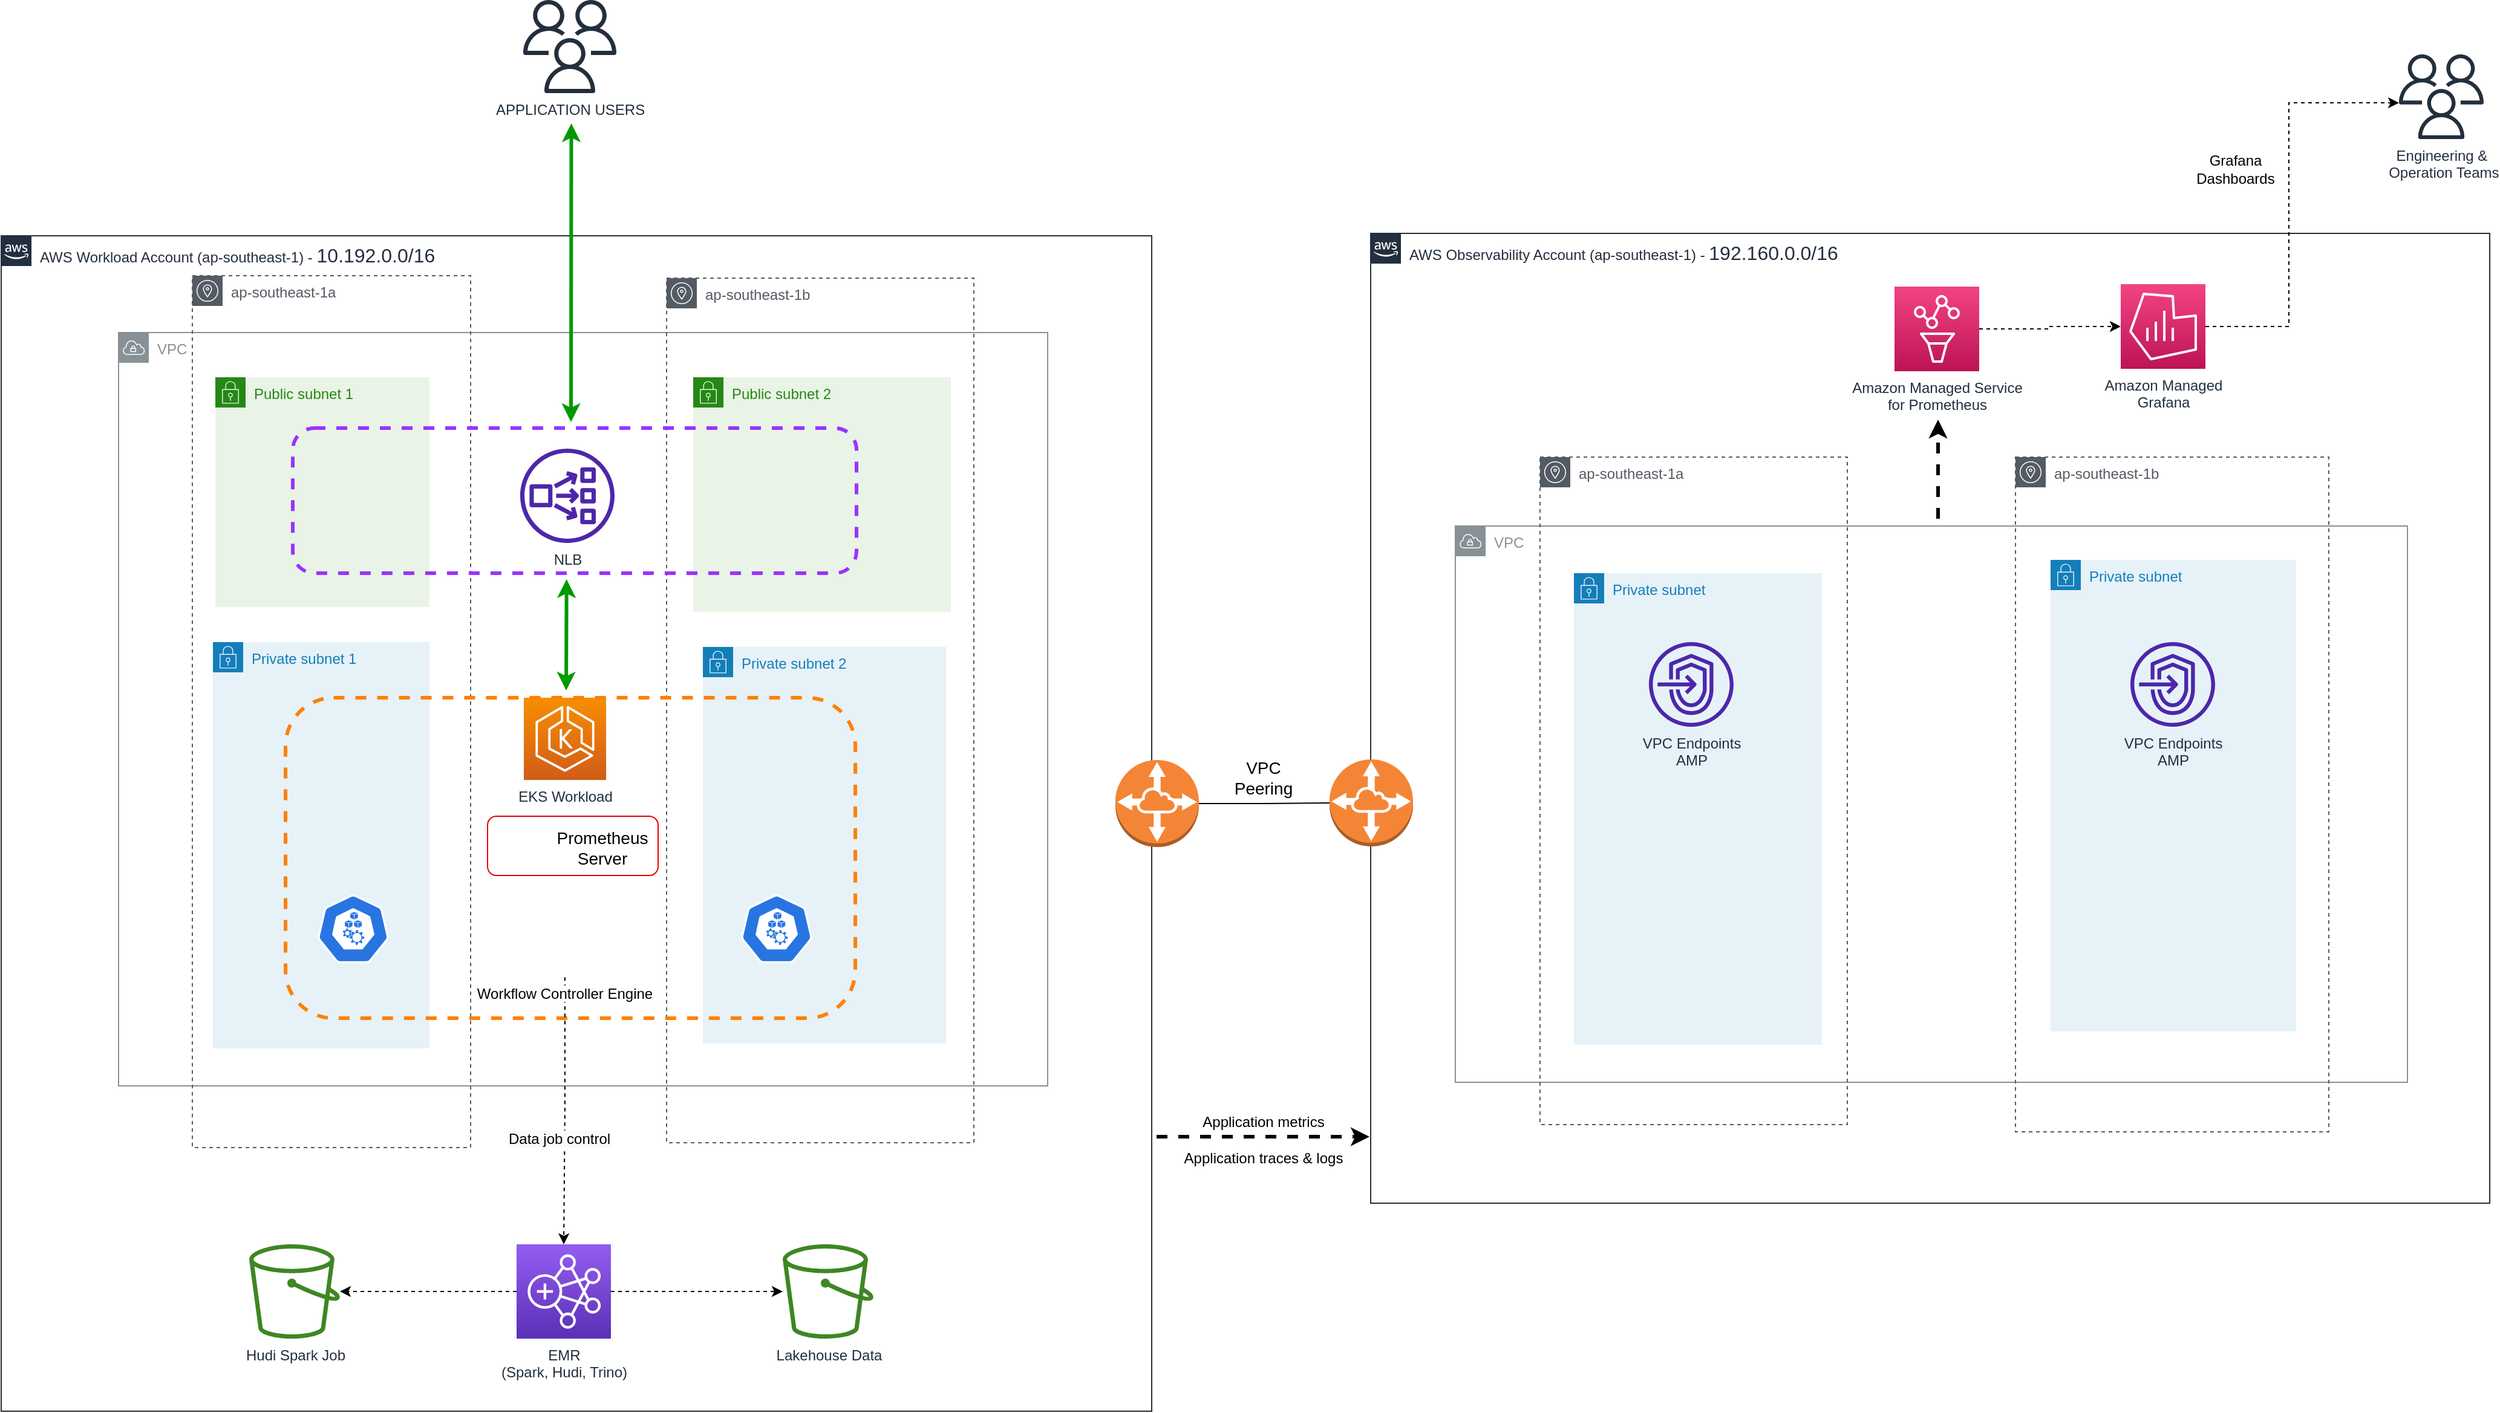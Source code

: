 <mxfile version="20.2.3" type="device"><diagram id="Ht1M8jgEwFfnCIfOTk4-" name="Page-1"><mxGraphModel dx="3862" dy="2049" grid="0" gridSize="10" guides="1" tooltips="1" connect="1" arrows="1" fold="1" page="0" pageScale="1" pageWidth="1169" pageHeight="827" math="0" shadow="0"><root><mxCell id="0"/><mxCell id="1" parent="0"/><mxCell id="UEzPUAAOIrF-is8g5C7q-206" value="AWS Observability Account (ap-southeast-1) -&amp;nbsp;&lt;span style=&quot;font-size: 16px;&quot;&gt;192.160.0.0/16&lt;/span&gt;" style="points=[[0,0],[0.25,0],[0.5,0],[0.75,0],[1,0],[1,0.25],[1,0.5],[1,0.75],[1,1],[0.75,1],[0.5,1],[0.25,1],[0,1],[0,0.75],[0,0.5],[0,0.25]];outlineConnect=0;gradientColor=none;html=1;whiteSpace=wrap;fontSize=12;fontStyle=0;shape=mxgraph.aws4.group;grIcon=mxgraph.aws4.group_aws_cloud_alt;strokeColor=#232F3E;fillColor=#ffffff;verticalAlign=top;align=left;spacingLeft=30;fontColor=#232F3E;dashed=0;labelBackgroundColor=#ffffff;container=0;pointerEvents=0;collapsible=0;recursiveResize=0;" parent="1" vertex="1"><mxGeometry x="-267" y="118" width="925" height="802" as="geometry"/></mxCell><mxCell id="tX1XW2d4koGIcZtspzD9-4" value="Engineering &amp;amp;&lt;br&gt;&amp;nbsp;Operation Teams" style="sketch=0;outlineConnect=0;fontColor=#232F3E;gradientColor=none;fillColor=#232F3D;strokeColor=none;dashed=0;verticalLabelPosition=bottom;verticalAlign=top;align=center;html=1;fontSize=12;fontStyle=0;aspect=fixed;pointerEvents=1;shape=mxgraph.aws4.users;" parent="1" vertex="1"><mxGeometry x="583" y="-30" width="70" height="70" as="geometry"/></mxCell><mxCell id="tX1XW2d4koGIcZtspzD9-5" style="edgeStyle=orthogonalEdgeStyle;rounded=0;orthogonalLoop=1;jettySize=auto;html=1;dashed=1;" parent="1" source="tX1XW2d4koGIcZtspzD9-2" target="tX1XW2d4koGIcZtspzD9-4" edge="1"><mxGeometry relative="1" as="geometry"><Array as="points"><mxPoint x="492" y="10"/></Array></mxGeometry></mxCell><mxCell id="tX1XW2d4koGIcZtspzD9-6" value="Grafana&lt;br&gt;Dashboards" style="text;html=1;strokeColor=none;fillColor=none;align=center;verticalAlign=middle;whiteSpace=wrap;rounded=0;" parent="1" vertex="1"><mxGeometry x="418" y="50" width="60" height="30" as="geometry"/></mxCell><mxCell id="tX1XW2d4koGIcZtspzD9-3" style="edgeStyle=orthogonalEdgeStyle;rounded=0;orthogonalLoop=1;jettySize=auto;html=1;entryX=0;entryY=0.5;entryDx=0;entryDy=0;entryPerimeter=0;dashed=1;" parent="1" source="tX1XW2d4koGIcZtspzD9-1" target="tX1XW2d4koGIcZtspzD9-2" edge="1"><mxGeometry relative="1" as="geometry"/></mxCell><mxCell id="tX1XW2d4koGIcZtspzD9-1" value="Amazon Managed Service&lt;br&gt;for Prometheus" style="sketch=0;points=[[0,0,0],[0.25,0,0],[0.5,0,0],[0.75,0,0],[1,0,0],[0,1,0],[0.25,1,0],[0.5,1,0],[0.75,1,0],[1,1,0],[0,0.25,0],[0,0.5,0],[0,0.75,0],[1,0.25,0],[1,0.5,0],[1,0.75,0]];points=[[0,0,0],[0.25,0,0],[0.5,0,0],[0.75,0,0],[1,0,0],[0,1,0],[0.25,1,0],[0.5,1,0],[0.75,1,0],[1,1,0],[0,0.25,0],[0,0.5,0],[0,0.75,0],[1,0.25,0],[1,0.5,0],[1,0.75,0]];outlineConnect=0;fontColor=#232F3E;gradientColor=#F34482;gradientDirection=north;fillColor=#BC1356;strokeColor=#ffffff;dashed=0;verticalLabelPosition=bottom;verticalAlign=top;align=center;html=1;fontSize=12;fontStyle=0;aspect=fixed;shape=mxgraph.aws4.resourceIcon;resIcon=mxgraph.aws4.managed_service_for_prometheus;" parent="1" vertex="1"><mxGeometry x="166" y="162" width="70" height="70" as="geometry"/></mxCell><mxCell id="tX1XW2d4koGIcZtspzD9-2" value="Amazon Managed&lt;br&gt;Grafana" style="sketch=0;points=[[0,0,0],[0.25,0,0],[0.5,0,0],[0.75,0,0],[1,0,0],[0,1,0],[0.25,1,0],[0.5,1,0],[0.75,1,0],[1,1,0],[0,0.25,0],[0,0.5,0],[0,0.75,0],[1,0.25,0],[1,0.5,0],[1,0.75,0]];points=[[0,0,0],[0.25,0,0],[0.5,0,0],[0.75,0,0],[1,0,0],[0,1,0],[0.25,1,0],[0.5,1,0],[0.75,1,0],[1,1,0],[0,0.25,0],[0,0.5,0],[0,0.75,0],[1,0.25,0],[1,0.5,0],[1,0.75,0]];outlineConnect=0;fontColor=#232F3E;gradientColor=#F34482;gradientDirection=north;fillColor=#BC1356;strokeColor=#ffffff;dashed=0;verticalLabelPosition=bottom;verticalAlign=top;align=center;html=1;fontSize=12;fontStyle=0;aspect=fixed;shape=mxgraph.aws4.resourceIcon;resIcon=mxgraph.aws4.managed_service_for_grafana;" parent="1" vertex="1"><mxGeometry x="353" y="160" width="70" height="70" as="geometry"/></mxCell><mxCell id="tX1XW2d4koGIcZtspzD9-7" value="VPC" style="sketch=0;outlineConnect=0;gradientColor=none;html=1;whiteSpace=wrap;fontSize=12;fontStyle=0;shape=mxgraph.aws4.group;grIcon=mxgraph.aws4.group_vpc;strokeColor=#879196;fillColor=none;verticalAlign=top;align=left;spacingLeft=30;fontColor=#879196;dashed=0;" parent="1" vertex="1"><mxGeometry x="-197" y="360" width="787" height="460" as="geometry"/></mxCell><mxCell id="tX1XW2d4koGIcZtspzD9-9" value="ap-southeast-1b" style="sketch=0;outlineConnect=0;gradientColor=none;html=1;whiteSpace=wrap;fontSize=12;fontStyle=0;shape=mxgraph.aws4.group;grIcon=mxgraph.aws4.group_availability_zone;strokeColor=#545B64;fillColor=none;verticalAlign=top;align=left;spacingLeft=30;fontColor=#545B64;dashed=1;" parent="1" vertex="1"><mxGeometry x="266" y="303" width="259" height="558" as="geometry"/></mxCell><mxCell id="tX1XW2d4koGIcZtspzD9-10" value="ap-southeast-1a" style="sketch=0;outlineConnect=0;gradientColor=none;html=1;whiteSpace=wrap;fontSize=12;fontStyle=0;shape=mxgraph.aws4.group;grIcon=mxgraph.aws4.group_availability_zone;strokeColor=#545B64;fillColor=none;verticalAlign=top;align=left;spacingLeft=30;fontColor=#545B64;dashed=1;" parent="1" vertex="1"><mxGeometry x="-127" y="303" width="254" height="552" as="geometry"/></mxCell><mxCell id="tX1XW2d4koGIcZtspzD9-19" value="Private subnet" style="points=[[0,0],[0.25,0],[0.5,0],[0.75,0],[1,0],[1,0.25],[1,0.5],[1,0.75],[1,1],[0.75,1],[0.5,1],[0.25,1],[0,1],[0,0.75],[0,0.5],[0,0.25]];outlineConnect=0;gradientColor=none;html=1;whiteSpace=wrap;fontSize=12;fontStyle=0;container=1;pointerEvents=0;collapsible=0;recursiveResize=0;shape=mxgraph.aws4.group;grIcon=mxgraph.aws4.group_security_group;grStroke=0;strokeColor=#147EBA;fillColor=#E6F2F8;verticalAlign=top;align=left;spacingLeft=30;fontColor=#147EBA;dashed=0;" parent="1" vertex="1"><mxGeometry x="295" y="388" width="203" height="390" as="geometry"/></mxCell><mxCell id="tX1XW2d4koGIcZtspzD9-22" value="VPC Endpoints&lt;br&gt;AMP" style="sketch=0;outlineConnect=0;fontColor=#232F3E;gradientColor=none;fillColor=#4D27AA;strokeColor=none;dashed=0;verticalLabelPosition=bottom;verticalAlign=top;align=center;html=1;fontSize=12;fontStyle=0;aspect=fixed;pointerEvents=1;shape=mxgraph.aws4.endpoints;" parent="tX1XW2d4koGIcZtspzD9-19" vertex="1"><mxGeometry x="66" y="68" width="70" height="70" as="geometry"/></mxCell><mxCell id="tX1XW2d4koGIcZtspzD9-23" value="" style="outlineConnect=0;dashed=0;verticalLabelPosition=bottom;verticalAlign=top;align=center;html=1;shape=mxgraph.aws3.vpc_peering;fillColor=#F58536;gradientColor=none;" parent="1" vertex="1"><mxGeometry x="-301" y="553" width="69" height="72" as="geometry"/></mxCell><mxCell id="tX1XW2d4koGIcZtspzD9-24" value="AWS Workload Account (ap-southeast-1) - &lt;font style=&quot;font-size: 16px;&quot;&gt;10.192.0.0/16&lt;/font&gt;" style="points=[[0,0],[0.25,0],[0.5,0],[0.75,0],[1,0],[1,0.25],[1,0.5],[1,0.75],[1,1],[0.75,1],[0.5,1],[0.25,1],[0,1],[0,0.75],[0,0.5],[0,0.25]];outlineConnect=0;gradientColor=none;html=1;whiteSpace=wrap;fontSize=12;fontStyle=0;shape=mxgraph.aws4.group;grIcon=mxgraph.aws4.group_aws_cloud_alt;strokeColor=#232F3E;fillColor=#ffffff;verticalAlign=top;align=left;spacingLeft=30;fontColor=#232F3E;dashed=0;labelBackgroundColor=#ffffff;container=0;pointerEvents=0;collapsible=0;recursiveResize=0;" parent="1" vertex="1"><mxGeometry x="-1399" y="120" width="951" height="972" as="geometry"/></mxCell><mxCell id="tX1XW2d4koGIcZtspzD9-26" style="edgeStyle=orthogonalEdgeStyle;rounded=0;orthogonalLoop=1;jettySize=auto;html=1;entryX=0;entryY=0.5;entryDx=0;entryDy=0;entryPerimeter=0;endArrow=none;endFill=0;" parent="1" source="tX1XW2d4koGIcZtspzD9-25" target="tX1XW2d4koGIcZtspzD9-23" edge="1"><mxGeometry relative="1" as="geometry"/></mxCell><mxCell id="tX1XW2d4koGIcZtspzD9-25" value="" style="outlineConnect=0;dashed=0;verticalLabelPosition=bottom;verticalAlign=top;align=center;html=1;shape=mxgraph.aws3.vpc_peering;fillColor=#F58536;gradientColor=none;" parent="1" vertex="1"><mxGeometry x="-478" y="553.5" width="69" height="72" as="geometry"/></mxCell><mxCell id="tX1XW2d4koGIcZtspzD9-27" value="VPC" style="sketch=0;outlineConnect=0;gradientColor=none;html=1;whiteSpace=wrap;fontSize=12;fontStyle=0;shape=mxgraph.aws4.group;grIcon=mxgraph.aws4.group_vpc;strokeColor=#879196;fillColor=none;verticalAlign=top;align=left;spacingLeft=30;fontColor=#879196;dashed=0;" parent="1" vertex="1"><mxGeometry x="-1302" y="200" width="768" height="623" as="geometry"/></mxCell><mxCell id="tX1XW2d4koGIcZtspzD9-28" value="ap-southeast-1a" style="sketch=0;outlineConnect=0;gradientColor=none;html=1;whiteSpace=wrap;fontSize=12;fontStyle=0;shape=mxgraph.aws4.group;grIcon=mxgraph.aws4.group_availability_zone;strokeColor=#545B64;fillColor=none;verticalAlign=top;align=left;spacingLeft=30;fontColor=#545B64;dashed=1;" parent="1" vertex="1"><mxGeometry x="-1241" y="153" width="230" height="721" as="geometry"/></mxCell><mxCell id="tX1XW2d4koGIcZtspzD9-29" value="ap-southeast-1b" style="sketch=0;outlineConnect=0;gradientColor=none;html=1;whiteSpace=wrap;fontSize=12;fontStyle=0;shape=mxgraph.aws4.group;grIcon=mxgraph.aws4.group_availability_zone;strokeColor=#545B64;fillColor=none;verticalAlign=top;align=left;spacingLeft=30;fontColor=#545B64;dashed=1;" parent="1" vertex="1"><mxGeometry x="-849" y="155" width="254" height="715" as="geometry"/></mxCell><mxCell id="tX1XW2d4koGIcZtspzD9-35" value="Private subnet" style="points=[[0,0],[0.25,0],[0.5,0],[0.75,0],[1,0],[1,0.25],[1,0.5],[1,0.75],[1,1],[0.75,1],[0.5,1],[0.25,1],[0,1],[0,0.75],[0,0.5],[0,0.25]];outlineConnect=0;gradientColor=none;html=1;whiteSpace=wrap;fontSize=12;fontStyle=0;container=1;pointerEvents=0;collapsible=0;recursiveResize=0;shape=mxgraph.aws4.group;grIcon=mxgraph.aws4.group_security_group;grStroke=0;strokeColor=#147EBA;fillColor=#E6F2F8;verticalAlign=top;align=left;spacingLeft=30;fontColor=#147EBA;dashed=0;" parent="1" vertex="1"><mxGeometry x="-99" y="399" width="205" height="390" as="geometry"/></mxCell><mxCell id="tX1XW2d4koGIcZtspzD9-36" value="VPC Endpoints&lt;br&gt;AMP" style="sketch=0;outlineConnect=0;fontColor=#232F3E;gradientColor=none;fillColor=#4D27AA;strokeColor=none;dashed=0;verticalLabelPosition=bottom;verticalAlign=top;align=center;html=1;fontSize=12;fontStyle=0;aspect=fixed;pointerEvents=1;shape=mxgraph.aws4.endpoints;" parent="tX1XW2d4koGIcZtspzD9-35" vertex="1"><mxGeometry x="62" y="57" width="70" height="70" as="geometry"/></mxCell><mxCell id="tX1XW2d4koGIcZtspzD9-38" value="Private subnet 2" style="points=[[0,0],[0.25,0],[0.5,0],[0.75,0],[1,0],[1,0.25],[1,0.5],[1,0.75],[1,1],[0.75,1],[0.5,1],[0.25,1],[0,1],[0,0.75],[0,0.5],[0,0.25]];outlineConnect=0;gradientColor=none;html=1;whiteSpace=wrap;fontSize=12;fontStyle=0;container=1;pointerEvents=0;collapsible=0;recursiveResize=0;shape=mxgraph.aws4.group;grIcon=mxgraph.aws4.group_security_group;grStroke=0;strokeColor=#147EBA;fillColor=#E6F2F8;verticalAlign=top;align=left;spacingLeft=30;fontColor=#147EBA;dashed=0;" parent="1" vertex="1"><mxGeometry x="-819" y="460" width="201" height="328" as="geometry"/></mxCell><mxCell id="tX1XW2d4koGIcZtspzD9-40" value="Private subnet 1" style="points=[[0,0],[0.25,0],[0.5,0],[0.75,0],[1,0],[1,0.25],[1,0.5],[1,0.75],[1,1],[0.75,1],[0.5,1],[0.25,1],[0,1],[0,0.75],[0,0.5],[0,0.25]];outlineConnect=0;gradientColor=none;html=1;whiteSpace=wrap;fontSize=12;fontStyle=0;container=1;pointerEvents=0;collapsible=0;recursiveResize=0;shape=mxgraph.aws4.group;grIcon=mxgraph.aws4.group_security_group;grStroke=0;strokeColor=#147EBA;fillColor=#E6F2F8;verticalAlign=top;align=left;spacingLeft=30;fontColor=#147EBA;dashed=0;" parent="1" vertex="1"><mxGeometry x="-1224" y="456" width="179" height="336" as="geometry"/></mxCell><mxCell id="tX1XW2d4koGIcZtspzD9-41" value="Public subnet 1" style="points=[[0,0],[0.25,0],[0.5,0],[0.75,0],[1,0],[1,0.25],[1,0.5],[1,0.75],[1,1],[0.75,1],[0.5,1],[0.25,1],[0,1],[0,0.75],[0,0.5],[0,0.25]];outlineConnect=0;gradientColor=none;html=1;whiteSpace=wrap;fontSize=12;fontStyle=0;container=1;pointerEvents=0;collapsible=0;recursiveResize=0;shape=mxgraph.aws4.group;grIcon=mxgraph.aws4.group_security_group;grStroke=0;strokeColor=#248814;fillColor=#E9F3E6;verticalAlign=top;align=left;spacingLeft=30;fontColor=#248814;dashed=0;" parent="1" vertex="1"><mxGeometry x="-1222" y="237" width="177" height="190" as="geometry"/></mxCell><mxCell id="tX1XW2d4koGIcZtspzD9-42" value="Public subnet 2" style="points=[[0,0],[0.25,0],[0.5,0],[0.75,0],[1,0],[1,0.25],[1,0.5],[1,0.75],[1,1],[0.75,1],[0.5,1],[0.25,1],[0,1],[0,0.75],[0,0.5],[0,0.25]];outlineConnect=0;gradientColor=none;html=1;whiteSpace=wrap;fontSize=12;fontStyle=0;container=1;pointerEvents=0;collapsible=0;recursiveResize=0;shape=mxgraph.aws4.group;grIcon=mxgraph.aws4.group_security_group;grStroke=0;strokeColor=#248814;fillColor=#E9F3E6;verticalAlign=top;align=left;spacingLeft=30;fontColor=#248814;dashed=0;" parent="1" vertex="1"><mxGeometry x="-827" y="237" width="213" height="194" as="geometry"/></mxCell><mxCell id="tX1XW2d4koGIcZtspzD9-65" value="" style="rounded=1;whiteSpace=wrap;html=1;dashed=1;strokeColor=#9933FF;strokeWidth=3;fillColor=none;" parent="tX1XW2d4koGIcZtspzD9-42" vertex="1"><mxGeometry x="-331" y="42" width="466" height="120" as="geometry"/></mxCell><mxCell id="tX1XW2d4koGIcZtspzD9-43" value="EKS Workload" style="sketch=0;points=[[0,0,0],[0.25,0,0],[0.5,0,0],[0.75,0,0],[1,0,0],[0,1,0],[0.25,1,0],[0.5,1,0],[0.75,1,0],[1,1,0],[0,0.25,0],[0,0.5,0],[0,0.75,0],[1,0.25,0],[1,0.5,0],[1,0.75,0]];outlineConnect=0;fontColor=#232F3E;gradientColor=#F78E04;gradientDirection=north;fillColor=#D05C17;strokeColor=#ffffff;dashed=0;verticalLabelPosition=bottom;verticalAlign=top;align=center;html=1;fontSize=12;fontStyle=0;aspect=fixed;shape=mxgraph.aws4.resourceIcon;resIcon=mxgraph.aws4.eks;" parent="1" vertex="1"><mxGeometry x="-967" y="502" width="68" height="68" as="geometry"/></mxCell><mxCell id="tX1XW2d4koGIcZtspzD9-45" value="" style="rounded=1;whiteSpace=wrap;html=1;dashed=1;strokeColor=#FF8000;strokeWidth=3;fillColor=none;" parent="1" vertex="1"><mxGeometry x="-1164" y="502" width="471" height="265" as="geometry"/></mxCell><mxCell id="tX1XW2d4koGIcZtspzD9-56" style="edgeStyle=orthogonalEdgeStyle;rounded=0;orthogonalLoop=1;jettySize=auto;html=1;dashed=1;endArrow=classic;endFill=1;" parent="1" source="tX1XW2d4koGIcZtspzD9-48" target="tX1XW2d4koGIcZtspzD9-54" edge="1"><mxGeometry relative="1" as="geometry"/></mxCell><mxCell id="tX1XW2d4koGIcZtspzD9-57" style="edgeStyle=orthogonalEdgeStyle;rounded=0;orthogonalLoop=1;jettySize=auto;html=1;dashed=1;endArrow=classic;endFill=1;" parent="1" source="tX1XW2d4koGIcZtspzD9-48" target="tX1XW2d4koGIcZtspzD9-55" edge="1"><mxGeometry relative="1" as="geometry"/></mxCell><mxCell id="tX1XW2d4koGIcZtspzD9-48" value="EMR&lt;br&gt;(Spark, Hudi, Trino)" style="sketch=0;points=[[0,0,0],[0.25,0,0],[0.5,0,0],[0.75,0,0],[1,0,0],[0,1,0],[0.25,1,0],[0.5,1,0],[0.75,1,0],[1,1,0],[0,0.25,0],[0,0.5,0],[0,0.75,0],[1,0.25,0],[1,0.5,0],[1,0.75,0]];outlineConnect=0;fontColor=#232F3E;gradientColor=#945DF2;gradientDirection=north;fillColor=#5A30B5;strokeColor=#ffffff;dashed=0;verticalLabelPosition=bottom;verticalAlign=top;align=center;html=1;fontSize=12;fontStyle=0;aspect=fixed;shape=mxgraph.aws4.resourceIcon;resIcon=mxgraph.aws4.emr;" parent="1" vertex="1"><mxGeometry x="-973" y="954" width="78" height="78" as="geometry"/></mxCell><mxCell id="tX1XW2d4koGIcZtspzD9-53" style="edgeStyle=orthogonalEdgeStyle;rounded=0;orthogonalLoop=1;jettySize=auto;html=1;entryX=0.5;entryY=0;entryDx=0;entryDy=0;entryPerimeter=0;endArrow=classic;endFill=1;dashed=1;" parent="1" source="tX1XW2d4koGIcZtspzD9-49" target="tX1XW2d4koGIcZtspzD9-48" edge="1"><mxGeometry relative="1" as="geometry"/></mxCell><mxCell id="tX1XW2d4koGIcZtspzD9-60" value="&lt;span style=&quot;font-size: 12px; background-color: rgb(248, 249, 250);&quot;&gt;Data job control&lt;/span&gt;" style="edgeLabel;html=1;align=center;verticalAlign=middle;resizable=0;points=[];" parent="tX1XW2d4koGIcZtspzD9-53" vertex="1" connectable="0"><mxGeometry x="0.203" y="-4" relative="1" as="geometry"><mxPoint y="1" as="offset"/></mxGeometry></mxCell><mxCell id="tX1XW2d4koGIcZtspzD9-49" value="Workflow Controller Engine" style="shape=image;verticalLabelPosition=bottom;labelBackgroundColor=default;verticalAlign=top;aspect=fixed;imageAspect=0;image=https://cncf-branding.netlify.app/img/projects/argo/stacked/color/argo-stacked-color.png;" parent="1" vertex="1"><mxGeometry x="-960.36" y="653" width="54.72" height="80.16" as="geometry"/></mxCell><mxCell id="tX1XW2d4koGIcZtspzD9-54" value="Hudi Spark Job" style="sketch=0;outlineConnect=0;fontColor=#232F3E;gradientColor=none;fillColor=#3F8624;strokeColor=none;dashed=0;verticalLabelPosition=bottom;verticalAlign=top;align=center;html=1;fontSize=12;fontStyle=0;aspect=fixed;pointerEvents=1;shape=mxgraph.aws4.bucket;" parent="1" vertex="1"><mxGeometry x="-1194" y="954" width="75" height="78" as="geometry"/></mxCell><mxCell id="tX1XW2d4koGIcZtspzD9-55" value="Lakehouse Data" style="sketch=0;outlineConnect=0;fontColor=#232F3E;gradientColor=none;fillColor=#3F8624;strokeColor=none;dashed=0;verticalLabelPosition=bottom;verticalAlign=top;align=center;html=1;fontSize=12;fontStyle=0;aspect=fixed;pointerEvents=1;shape=mxgraph.aws4.bucket;" parent="1" vertex="1"><mxGeometry x="-753" y="954" width="75" height="78" as="geometry"/></mxCell><mxCell id="tX1XW2d4koGIcZtspzD9-61" value="" style="endArrow=classic;html=1;rounded=0;dashed=1;strokeWidth=3;" parent="1" edge="1"><mxGeometry width="50" height="50" relative="1" as="geometry"><mxPoint x="-444" y="865" as="sourcePoint"/><mxPoint x="-268" y="865" as="targetPoint"/></mxGeometry></mxCell><mxCell id="tX1XW2d4koGIcZtspzD9-62" value="Application metrics" style="text;html=1;strokeColor=none;fillColor=none;align=center;verticalAlign=middle;whiteSpace=wrap;rounded=0;dashed=1;" parent="1" vertex="1"><mxGeometry x="-424" y="838" width="137" height="30" as="geometry"/></mxCell><mxCell id="tX1XW2d4koGIcZtspzD9-63" value="Application traces &amp;amp; logs" style="text;html=1;strokeColor=none;fillColor=none;align=center;verticalAlign=middle;whiteSpace=wrap;rounded=0;dashed=1;" parent="1" vertex="1"><mxGeometry x="-424" y="868" width="137" height="30" as="geometry"/></mxCell><mxCell id="tX1XW2d4koGIcZtspzD9-64" value="NLB" style="sketch=0;outlineConnect=0;fontColor=#232F3E;gradientColor=none;fillColor=#4D27AA;strokeColor=none;dashed=0;verticalLabelPosition=bottom;verticalAlign=top;align=center;html=1;fontSize=12;fontStyle=0;aspect=fixed;pointerEvents=1;shape=mxgraph.aws4.network_load_balancer;" parent="1" vertex="1"><mxGeometry x="-970" y="296" width="78" height="78" as="geometry"/></mxCell><mxCell id="tX1XW2d4koGIcZtspzD9-66" value="APPLICATION USERS" style="sketch=0;outlineConnect=0;fontColor=#232F3E;gradientColor=none;fillColor=#232F3D;strokeColor=none;dashed=0;verticalLabelPosition=bottom;verticalAlign=top;align=center;html=1;fontSize=12;fontStyle=0;aspect=fixed;pointerEvents=1;shape=mxgraph.aws4.users;" parent="1" vertex="1"><mxGeometry x="-967.5" y="-75" width="77" height="77" as="geometry"/></mxCell><mxCell id="tX1XW2d4koGIcZtspzD9-67" value="" style="endArrow=classic;startArrow=classic;html=1;rounded=0;strokeWidth=3;strokeColor=#009900;" parent="1" edge="1"><mxGeometry width="50" height="50" relative="1" as="geometry"><mxPoint x="-928" y="274" as="sourcePoint"/><mxPoint x="-927.74" y="27" as="targetPoint"/></mxGeometry></mxCell><mxCell id="tX1XW2d4koGIcZtspzD9-70" value="" style="endArrow=classic;startArrow=classic;html=1;rounded=0;strokeWidth=3;strokeColor=#009900;" parent="1" edge="1"><mxGeometry width="50" height="50" relative="1" as="geometry"><mxPoint x="-932" y="496" as="sourcePoint"/><mxPoint x="-931.65" y="404" as="targetPoint"/></mxGeometry></mxCell><mxCell id="tX1XW2d4koGIcZtspzD9-71" value="VPC &lt;br&gt;Peering" style="text;html=1;strokeColor=none;fillColor=none;align=center;verticalAlign=middle;whiteSpace=wrap;rounded=0;dashed=1;fontSize=14;" parent="1" vertex="1"><mxGeometry x="-404" y="553" width="97" height="30" as="geometry"/></mxCell><mxCell id="tX1XW2d4koGIcZtspzD9-72" value="" style="shape=image;verticalLabelPosition=bottom;labelBackgroundColor=default;verticalAlign=top;aspect=fixed;imageAspect=0;image=https://cdn.iconscout.com/icon/free/png-256/prometheus-282488.png;" parent="1" vertex="1"><mxGeometry x="-989" y="604.97" width="38.05" height="38.05" as="geometry"/></mxCell><mxCell id="tX1XW2d4koGIcZtspzD9-73" value="Prometheus&lt;br&gt;Server" style="text;html=1;strokeColor=none;fillColor=none;align=center;verticalAlign=middle;whiteSpace=wrap;rounded=0;dashed=1;fontSize=14;" parent="1" vertex="1"><mxGeometry x="-940" y="611.02" width="76" height="30" as="geometry"/></mxCell><mxCell id="tX1XW2d4koGIcZtspzD9-75" value="" style="rounded=1;whiteSpace=wrap;html=1;fontSize=14;strokeColor=#E60000;strokeWidth=1;fillColor=none;" parent="1" vertex="1"><mxGeometry x="-997" y="600" width="141" height="49" as="geometry"/></mxCell><mxCell id="tX1XW2d4koGIcZtspzD9-77" value="" style="sketch=0;html=1;dashed=0;whitespace=wrap;fillColor=#2875E2;strokeColor=#ffffff;points=[[0.005,0.63,0],[0.1,0.2,0],[0.9,0.2,0],[0.5,0,0],[0.995,0.63,0],[0.72,0.99,0],[0.5,1,0],[0.28,0.99,0]];shape=mxgraph.kubernetes.icon;prIcon=node" parent="1" vertex="1"><mxGeometry x="-799" y="664.58" width="82" height="57" as="geometry"/></mxCell><mxCell id="tX1XW2d4koGIcZtspzD9-78" value="" style="sketch=0;html=1;dashed=0;whitespace=wrap;fillColor=#2875E2;strokeColor=#ffffff;points=[[0.005,0.63,0],[0.1,0.2,0],[0.9,0.2,0],[0.5,0,0],[0.995,0.63,0],[0.72,0.99,0],[0.5,1,0],[0.28,0.99,0]];shape=mxgraph.kubernetes.icon;prIcon=node" parent="1" vertex="1"><mxGeometry x="-1149" y="664.58" width="82" height="57" as="geometry"/></mxCell><mxCell id="tX1XW2d4koGIcZtspzD9-79" value="" style="endArrow=classic;html=1;rounded=0;fontSize=14;strokeColor=#000000;strokeWidth=3;dashed=1;" parent="1" edge="1"><mxGeometry width="50" height="50" relative="1" as="geometry"><mxPoint x="202" y="354" as="sourcePoint"/><mxPoint x="202" y="272" as="targetPoint"/></mxGeometry></mxCell></root></mxGraphModel></diagram></mxfile>